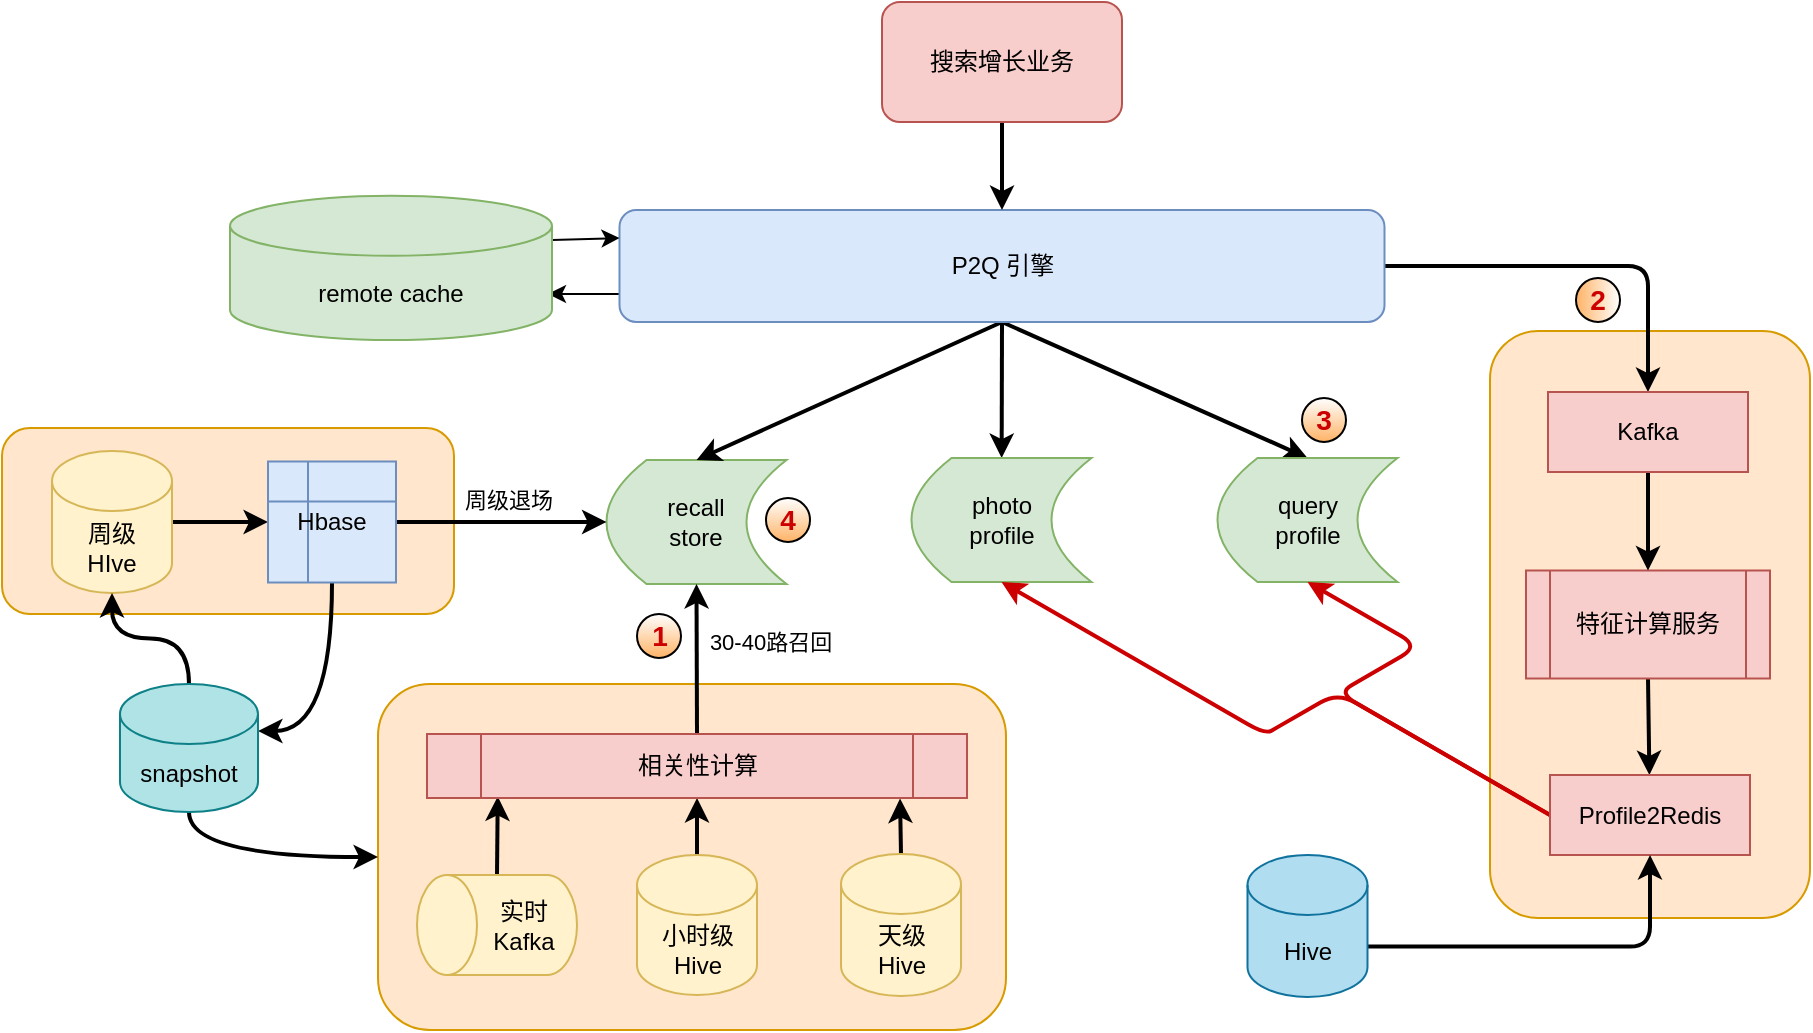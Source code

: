 <mxfile>
    <diagram id="AxdqndpVQH0BNR19pg5H" name="第 1 页">
        <mxGraphModel dx="408" dy="849" grid="0" gridSize="10" guides="1" tooltips="1" connect="1" arrows="1" fold="1" page="0" pageScale="1" pageWidth="827" pageHeight="1169" math="0" shadow="0">
            <root>
                <mxCell id="0"/>
                <mxCell id="1" parent="0"/>
                <mxCell id="47" value="" style="rounded=1;whiteSpace=wrap;html=1;labelBackgroundColor=none;fillColor=#ffe6cc;strokeColor=#d79b00;" vertex="1" parent="1">
                    <mxGeometry x="1923" y="197.5" width="160" height="293.5" as="geometry"/>
                </mxCell>
                <mxCell id="2" value="" style="rounded=1;whiteSpace=wrap;html=1;labelBackgroundColor=none;fillColor=#ffe6cc;strokeColor=#d79b00;" vertex="1" parent="1">
                    <mxGeometry x="1367" y="374" width="314" height="173" as="geometry"/>
                </mxCell>
                <mxCell id="3" value="" style="rounded=1;whiteSpace=wrap;html=1;labelBackgroundColor=none;fillColor=#ffe6cc;strokeColor=#d79b00;" vertex="1" parent="1">
                    <mxGeometry x="1179" y="246" width="226" height="93" as="geometry"/>
                </mxCell>
                <mxCell id="4" style="edgeStyle=none;html=1;exitX=0.5;exitY=0;exitDx=0;exitDy=0;exitPerimeter=0;entryX=0.876;entryY=1.008;entryDx=0;entryDy=0;entryPerimeter=0;labelBackgroundColor=none;strokeWidth=2;" edge="1" parent="1" source="5" target="22">
                    <mxGeometry relative="1" as="geometry"/>
                </mxCell>
                <mxCell id="5" value="天级&lt;br&gt;Hive" style="shape=cylinder3;whiteSpace=wrap;html=1;boundedLbl=1;backgroundOutline=1;size=15;fillColor=#fff2cc;strokeColor=#d6b656;" vertex="1" parent="1">
                    <mxGeometry x="1598.5" y="459" width="60" height="71" as="geometry"/>
                </mxCell>
                <mxCell id="6" style="edgeStyle=none;html=1;exitX=1;exitY=0.5;exitDx=0;exitDy=0;exitPerimeter=0;entryX=0.131;entryY=0.975;entryDx=0;entryDy=0;entryPerimeter=0;labelBackgroundColor=none;strokeWidth=2;" edge="1" parent="1" source="7" target="22">
                    <mxGeometry relative="1" as="geometry"/>
                </mxCell>
                <mxCell id="7" value="实时Kafka" style="shape=cylinder3;whiteSpace=wrap;html=1;boundedLbl=1;backgroundOutline=1;size=15;direction=north;fillColor=#fff2cc;strokeColor=#d6b656;" vertex="1" parent="1">
                    <mxGeometry x="1386.5" y="469.5" width="80" height="50" as="geometry"/>
                </mxCell>
                <mxCell id="8" style="edgeStyle=none;html=1;exitX=0.5;exitY=0;exitDx=0;exitDy=0;exitPerimeter=0;entryX=0.5;entryY=1;entryDx=0;entryDy=0;labelBackgroundColor=none;strokeWidth=2;" edge="1" parent="1" source="9" target="22">
                    <mxGeometry relative="1" as="geometry"/>
                </mxCell>
                <mxCell id="9" value="小时级Hive" style="shape=cylinder3;whiteSpace=wrap;html=1;boundedLbl=1;backgroundOutline=1;size=15;fillColor=#fff2cc;strokeColor=#d6b656;" vertex="1" parent="1">
                    <mxGeometry x="1496.5" y="459.5" width="60" height="70" as="geometry"/>
                </mxCell>
                <mxCell id="10" value="recall&lt;br&gt;store" style="shape=dataStorage;whiteSpace=wrap;html=1;fixedSize=1;fillStyle=auto;strokeWidth=1;fillColor=#d5e8d4;strokeColor=#82b366;" vertex="1" parent="1">
                    <mxGeometry x="1481.25" y="262" width="90" height="62" as="geometry"/>
                </mxCell>
                <mxCell id="11" style="edgeStyle=none;html=1;exitX=0.5;exitY=1;exitDx=0;exitDy=0;entryX=0.5;entryY=0;entryDx=0;entryDy=0;labelBackgroundColor=none;strokeWidth=2;" edge="1" parent="1" source="15" target="10">
                    <mxGeometry relative="1" as="geometry"/>
                </mxCell>
                <mxCell id="12" style="edgeStyle=none;html=1;exitX=0.5;exitY=1;exitDx=0;exitDy=0;labelBackgroundColor=none;strokeWidth=2;" edge="1" parent="1" source="15" target="18">
                    <mxGeometry relative="1" as="geometry"/>
                </mxCell>
                <mxCell id="13" style="edgeStyle=none;html=1;exitX=0.5;exitY=1;exitDx=0;exitDy=0;entryX=0.5;entryY=0;entryDx=0;entryDy=0;labelBackgroundColor=none;strokeWidth=2;" edge="1" parent="1" source="15" target="19">
                    <mxGeometry relative="1" as="geometry"/>
                </mxCell>
                <mxCell id="14" style="edgeStyle=none;html=1;exitX=0;exitY=0.75;exitDx=0;exitDy=0;labelBackgroundColor=none;strokeWidth=1;" edge="1" parent="1" source="15">
                    <mxGeometry relative="1" as="geometry">
                        <mxPoint x="1452" y="179" as="targetPoint"/>
                    </mxGeometry>
                </mxCell>
                <mxCell id="48" style="edgeStyle=orthogonalEdgeStyle;html=1;exitX=1;exitY=0.5;exitDx=0;exitDy=0;entryX=0.5;entryY=0;entryDx=0;entryDy=0;strokeWidth=2;elbow=vertical;" edge="1" parent="1" source="15" target="43">
                    <mxGeometry relative="1" as="geometry"/>
                </mxCell>
                <mxCell id="15" value="&lt;span style=&quot;&quot;&gt;P2Q 引擎&lt;/span&gt;" style="rounded=1;whiteSpace=wrap;html=1;fillStyle=auto;fillColor=#dae8fc;strokeColor=#6c8ebf;" vertex="1" parent="1">
                    <mxGeometry x="1487.75" y="137" width="382.5" height="56" as="geometry"/>
                </mxCell>
                <mxCell id="16" style="edgeStyle=none;html=1;exitX=1;exitY=0;exitDx=0;exitDy=22.125;exitPerimeter=0;labelBackgroundColor=none;strokeWidth=1;entryX=0;entryY=0.25;entryDx=0;entryDy=0;" edge="1" parent="1" source="17" target="15">
                    <mxGeometry relative="1" as="geometry">
                        <mxPoint x="1483" y="155" as="targetPoint"/>
                    </mxGeometry>
                </mxCell>
                <mxCell id="17" value="remote cache" style="shape=cylinder3;whiteSpace=wrap;html=1;boundedLbl=1;backgroundOutline=1;size=15;labelBackgroundColor=none;fillColor=#d5e8d4;strokeColor=#82b366;" vertex="1" parent="1">
                    <mxGeometry x="1293" y="129.88" width="161" height="72.12" as="geometry"/>
                </mxCell>
                <mxCell id="18" value="photo&lt;br&gt;profile" style="shape=dataStorage;whiteSpace=wrap;html=1;fixedSize=1;fillStyle=auto;strokeWidth=1;fillColor=#d5e8d4;strokeColor=#82b366;" vertex="1" parent="1">
                    <mxGeometry x="1633.75" y="261" width="90" height="62" as="geometry"/>
                </mxCell>
                <mxCell id="19" value="query&lt;br&gt;profile" style="shape=dataStorage;whiteSpace=wrap;html=1;fixedSize=1;fillStyle=auto;strokeWidth=1;fillColor=#d5e8d4;strokeColor=#82b366;" vertex="1" parent="1">
                    <mxGeometry x="1786.75" y="261" width="90" height="62" as="geometry"/>
                </mxCell>
                <mxCell id="20" style="edgeStyle=none;html=1;exitX=0.5;exitY=0;exitDx=0;exitDy=0;entryX=0.5;entryY=1;entryDx=0;entryDy=0;labelBackgroundColor=none;strokeWidth=2;" edge="1" parent="1" source="22" target="10">
                    <mxGeometry relative="1" as="geometry"/>
                </mxCell>
                <mxCell id="21" value="30-40路召回" style="edgeLabel;html=1;align=center;verticalAlign=middle;resizable=0;points=[];labelBackgroundColor=none;" connectable="0" vertex="1" parent="20">
                    <mxGeometry x="0.248" y="-1" relative="1" as="geometry">
                        <mxPoint x="35" y="1" as="offset"/>
                    </mxGeometry>
                </mxCell>
                <mxCell id="22" value="相关性计算" style="shape=process;whiteSpace=wrap;html=1;backgroundOutline=1;fillColor=#f8cecc;strokeColor=#b85450;" vertex="1" parent="1">
                    <mxGeometry x="1391.5" y="399" width="270" height="32" as="geometry"/>
                </mxCell>
                <mxCell id="23" style="edgeStyle=none;html=1;exitX=0.5;exitY=1;exitDx=0;exitDy=0;labelBackgroundColor=none;strokeWidth=2;" edge="1" parent="1" source="24" target="15">
                    <mxGeometry relative="1" as="geometry"/>
                </mxCell>
                <mxCell id="24" value="搜索增长业务" style="rounded=1;whiteSpace=wrap;html=1;labelBackgroundColor=none;fillColor=#f8cecc;strokeColor=#b85450;" vertex="1" parent="1">
                    <mxGeometry x="1619" y="33" width="120" height="60" as="geometry"/>
                </mxCell>
                <mxCell id="25" style="edgeStyle=none;html=1;exitX=1;exitY=0.5;exitDx=0;exitDy=0;exitPerimeter=0;entryX=0;entryY=0.5;entryDx=0;entryDy=0;labelBackgroundColor=none;strokeWidth=2;" edge="1" parent="1" source="26" target="29">
                    <mxGeometry relative="1" as="geometry"/>
                </mxCell>
                <mxCell id="26" value="周级&lt;br&gt;HIve" style="shape=cylinder3;whiteSpace=wrap;html=1;boundedLbl=1;backgroundOutline=1;size=15;fillColor=#fff2cc;strokeColor=#d6b656;" vertex="1" parent="1">
                    <mxGeometry x="1204" y="257.5" width="60" height="71" as="geometry"/>
                </mxCell>
                <mxCell id="27" style="edgeStyle=none;html=1;exitX=1;exitY=0.5;exitDx=0;exitDy=0;entryX=0;entryY=0.5;entryDx=0;entryDy=0;labelBackgroundColor=none;strokeWidth=2;" edge="1" parent="1" source="29" target="10">
                    <mxGeometry relative="1" as="geometry"/>
                </mxCell>
                <mxCell id="28" value="周级退场" style="edgeLabel;html=1;align=center;verticalAlign=middle;resizable=0;points=[];" connectable="0" vertex="1" parent="27">
                    <mxGeometry x="-0.055" y="1" relative="1" as="geometry">
                        <mxPoint x="6" y="-10" as="offset"/>
                    </mxGeometry>
                </mxCell>
                <mxCell id="34" style="edgeStyle=orthogonalEdgeStyle;curved=1;html=1;exitX=0.5;exitY=1;exitDx=0;exitDy=0;entryX=1;entryY=0;entryDx=0;entryDy=23.5;entryPerimeter=0;strokeWidth=2;" edge="1" parent="1" source="29" target="31">
                    <mxGeometry relative="1" as="geometry"/>
                </mxCell>
                <mxCell id="29" value="Hbase" style="shape=internalStorage;whiteSpace=wrap;html=1;backgroundOutline=1;labelBackgroundColor=none;fillColor=#dae8fc;strokeColor=#6c8ebf;" vertex="1" parent="1">
                    <mxGeometry x="1312" y="262.75" width="64" height="60.5" as="geometry"/>
                </mxCell>
                <mxCell id="32" style="edgeStyle=orthogonalEdgeStyle;html=1;exitX=0.5;exitY=0;exitDx=0;exitDy=0;exitPerimeter=0;entryX=0.5;entryY=1;entryDx=0;entryDy=0;entryPerimeter=0;strokeWidth=2;curved=1;" edge="1" parent="1" source="31" target="26">
                    <mxGeometry relative="1" as="geometry"/>
                </mxCell>
                <mxCell id="33" style="edgeStyle=orthogonalEdgeStyle;curved=1;html=1;exitX=0.5;exitY=1;exitDx=0;exitDy=0;exitPerimeter=0;strokeWidth=2;" edge="1" parent="1" source="31" target="2">
                    <mxGeometry relative="1" as="geometry"/>
                </mxCell>
                <mxCell id="31" value="snapshot" style="shape=cylinder3;whiteSpace=wrap;html=1;boundedLbl=1;backgroundOutline=1;size=15;fillColor=#b0e3e6;strokeColor=#0e8088;" vertex="1" parent="1">
                    <mxGeometry x="1238" y="374" width="69" height="64" as="geometry"/>
                </mxCell>
                <mxCell id="46" style="edgeStyle=none;html=1;exitX=0.5;exitY=1;exitDx=0;exitDy=0;strokeWidth=2;" edge="1" parent="1" source="35" target="38">
                    <mxGeometry relative="1" as="geometry"/>
                </mxCell>
                <mxCell id="35" value="特征计算服务" style="shape=process;whiteSpace=wrap;html=1;backgroundOutline=1;fillColor=#f8cecc;strokeColor=#b85450;" vertex="1" parent="1">
                    <mxGeometry x="1941" y="317.25" width="122" height="54" as="geometry"/>
                </mxCell>
                <mxCell id="59" style="html=1;exitX=0;exitY=0.5;exitDx=0;exitDy=0;entryX=0.5;entryY=1;entryDx=0;entryDy=0;strokeWidth=2;edgeStyle=isometricEdgeStyle;elbow=vertical;strokeColor=#CC0000;" edge="1" parent="1" source="38" target="18">
                    <mxGeometry relative="1" as="geometry">
                        <Array as="points">
                            <mxPoint x="1823" y="392"/>
                        </Array>
                    </mxGeometry>
                </mxCell>
                <mxCell id="60" style="edgeStyle=isometricEdgeStyle;html=1;exitX=0;exitY=0.5;exitDx=0;exitDy=0;entryX=0.5;entryY=1;entryDx=0;entryDy=0;strokeWidth=2;elbow=vertical;strokeColor=#CC0000;" edge="1" parent="1" source="38" target="19">
                    <mxGeometry relative="1" as="geometry">
                        <Array as="points">
                            <mxPoint x="1860" y="371"/>
                        </Array>
                    </mxGeometry>
                </mxCell>
                <mxCell id="38" value="Profile2Redis" style="rounded=0;whiteSpace=wrap;html=1;fillColor=#f8cecc;strokeColor=#b85450;" vertex="1" parent="1">
                    <mxGeometry x="1953" y="419.5" width="100" height="40" as="geometry"/>
                </mxCell>
                <mxCell id="45" style="edgeStyle=none;html=1;exitX=0.5;exitY=1;exitDx=0;exitDy=0;strokeWidth=2;" edge="1" parent="1" source="43" target="35">
                    <mxGeometry relative="1" as="geometry"/>
                </mxCell>
                <mxCell id="43" value="Kafka" style="rounded=0;whiteSpace=wrap;html=1;fillColor=#f8cecc;strokeColor=#b85450;" vertex="1" parent="1">
                    <mxGeometry x="1952" y="228" width="100" height="40" as="geometry"/>
                </mxCell>
                <mxCell id="65" style="edgeStyle=orthogonalEdgeStyle;html=1;exitX=1;exitY=0;exitDx=0;exitDy=45.75;exitPerimeter=0;entryX=0.5;entryY=1;entryDx=0;entryDy=0;strokeColor=#000000;strokeWidth=2;elbow=vertical;" edge="1" parent="1" source="61" target="38">
                    <mxGeometry relative="1" as="geometry"/>
                </mxCell>
                <mxCell id="61" value="Hive" style="shape=cylinder3;whiteSpace=wrap;html=1;boundedLbl=1;backgroundOutline=1;size=15;fillColor=#b1ddf0;strokeColor=#10739e;" vertex="1" parent="1">
                    <mxGeometry x="1801.75" y="459.5" width="60" height="71" as="geometry"/>
                </mxCell>
                <mxCell id="66" value="&lt;b&gt;&lt;font color=&quot;#cc0000&quot; style=&quot;font-size: 14px;&quot;&gt;1&lt;/font&gt;&lt;/b&gt;" style="ellipse;whiteSpace=wrap;html=1;aspect=fixed;strokeWidth=1;perimeterSpacing=0;fillStyle=auto;gradientColor=#FFB366;fillColor=default;gradientDirection=south;shadow=0;" vertex="1" parent="1">
                    <mxGeometry x="1496.5" y="339" width="22" height="22" as="geometry"/>
                </mxCell>
                <mxCell id="67" value="&lt;b&gt;&lt;font color=&quot;#cc0000&quot; style=&quot;font-size: 14px;&quot;&gt;4&lt;/font&gt;&lt;/b&gt;" style="ellipse;whiteSpace=wrap;html=1;aspect=fixed;strokeWidth=1;perimeterSpacing=0;fillStyle=auto;gradientColor=#FFB366;fillColor=default;gradientDirection=south;shadow=0;" vertex="1" parent="1">
                    <mxGeometry x="1561" y="281" width="22" height="22" as="geometry"/>
                </mxCell>
                <mxCell id="68" value="&lt;b&gt;&lt;font color=&quot;#cc0000&quot; style=&quot;font-size: 14px;&quot;&gt;3&lt;/font&gt;&lt;/b&gt;" style="ellipse;whiteSpace=wrap;html=1;aspect=fixed;strokeWidth=1;perimeterSpacing=0;fillStyle=auto;gradientColor=#FFB366;fillColor=default;gradientDirection=south;shadow=0;" vertex="1" parent="1">
                    <mxGeometry x="1829" y="231" width="22" height="22" as="geometry"/>
                </mxCell>
                <mxCell id="69" value="&lt;b&gt;&lt;font color=&quot;#cc0000&quot; style=&quot;font-size: 14px;&quot;&gt;2&lt;/font&gt;&lt;/b&gt;" style="ellipse;whiteSpace=wrap;html=1;aspect=fixed;strokeWidth=1;perimeterSpacing=0;fillStyle=auto;gradientColor=#FFB366;fillColor=default;gradientDirection=south;shadow=0;direction=south;" vertex="1" parent="1">
                    <mxGeometry x="1966" y="171" width="22" height="22" as="geometry"/>
                </mxCell>
            </root>
        </mxGraphModel>
    </diagram>
</mxfile>